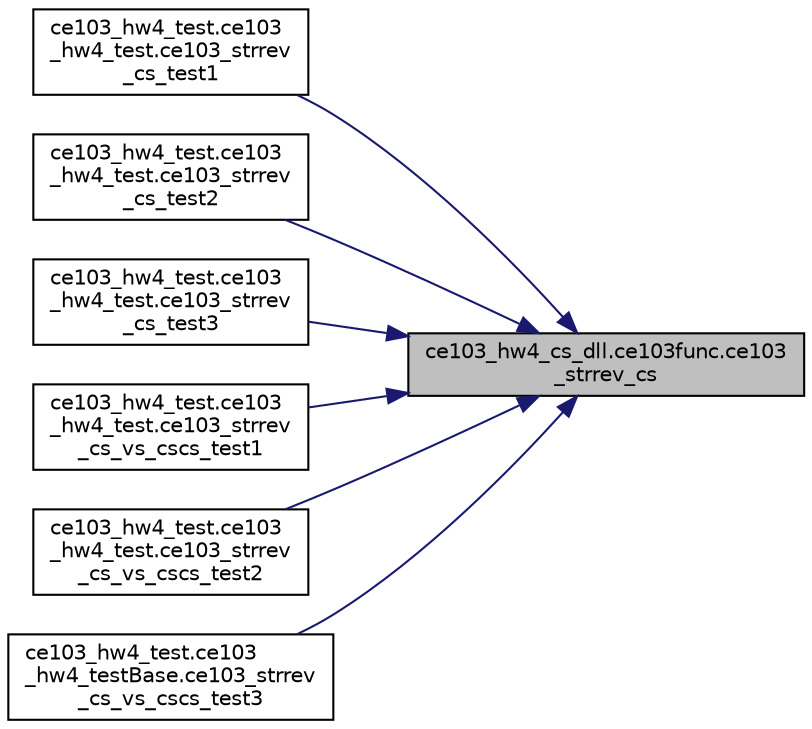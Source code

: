 digraph "ce103_hw4_cs_dll.ce103func.ce103_strrev_cs"
{
 // INTERACTIVE_SVG=YES
 // LATEX_PDF_SIZE
  edge [fontname="Helvetica",fontsize="10",labelfontname="Helvetica",labelfontsize="10"];
  node [fontname="Helvetica",fontsize="10",shape=record];
  rankdir="RL";
  Node1 [label="ce103_hw4_cs_dll.ce103func.ce103\l_strrev_cs",height=0.2,width=0.4,color="black", fillcolor="grey75", style="filled", fontcolor="black",tooltip=" "];
  Node1 -> Node2 [dir="back",color="midnightblue",fontsize="10",style="solid",fontname="Helvetica"];
  Node2 [label="ce103_hw4_test.ce103\l_hw4_test.ce103_strrev\l_cs_test1",height=0.2,width=0.4,color="black", fillcolor="white", style="filled",URL="$d4/d63/a00082.html#ab66d9bd9d23c52c40a87469a81470696",tooltip=" "];
  Node1 -> Node3 [dir="back",color="midnightblue",fontsize="10",style="solid",fontname="Helvetica"];
  Node3 [label="ce103_hw4_test.ce103\l_hw4_test.ce103_strrev\l_cs_test2",height=0.2,width=0.4,color="black", fillcolor="white", style="filled",URL="$d4/d63/a00082.html#ae577e7dc02eb9da3d89d2805a21804d5",tooltip=" "];
  Node1 -> Node4 [dir="back",color="midnightblue",fontsize="10",style="solid",fontname="Helvetica"];
  Node4 [label="ce103_hw4_test.ce103\l_hw4_test.ce103_strrev\l_cs_test3",height=0.2,width=0.4,color="black", fillcolor="white", style="filled",URL="$d4/d63/a00082.html#a1e906fef9d215933cc9f5319fc077259",tooltip=" "];
  Node1 -> Node5 [dir="back",color="midnightblue",fontsize="10",style="solid",fontname="Helvetica"];
  Node5 [label="ce103_hw4_test.ce103\l_hw4_test.ce103_strrev\l_cs_vs_cscs_test1",height=0.2,width=0.4,color="black", fillcolor="white", style="filled",URL="$d4/d63/a00082.html#ac0ab8750fc1fd5a46975be5d4f8b25e6",tooltip=" "];
  Node1 -> Node6 [dir="back",color="midnightblue",fontsize="10",style="solid",fontname="Helvetica"];
  Node6 [label="ce103_hw4_test.ce103\l_hw4_test.ce103_strrev\l_cs_vs_cscs_test2",height=0.2,width=0.4,color="black", fillcolor="white", style="filled",URL="$d4/d63/a00082.html#a5c191087339a87f9b1701616774fbfe3",tooltip=" "];
  Node1 -> Node7 [dir="back",color="midnightblue",fontsize="10",style="solid",fontname="Helvetica"];
  Node7 [label="ce103_hw4_test.ce103\l_hw4_testBase.ce103_strrev\l_cs_vs_cscs_test3",height=0.2,width=0.4,color="black", fillcolor="white", style="filled",URL="$da/d2a/a00086.html#a483e90060ae80c01e5f79c5154f887d7",tooltip=" "];
}

